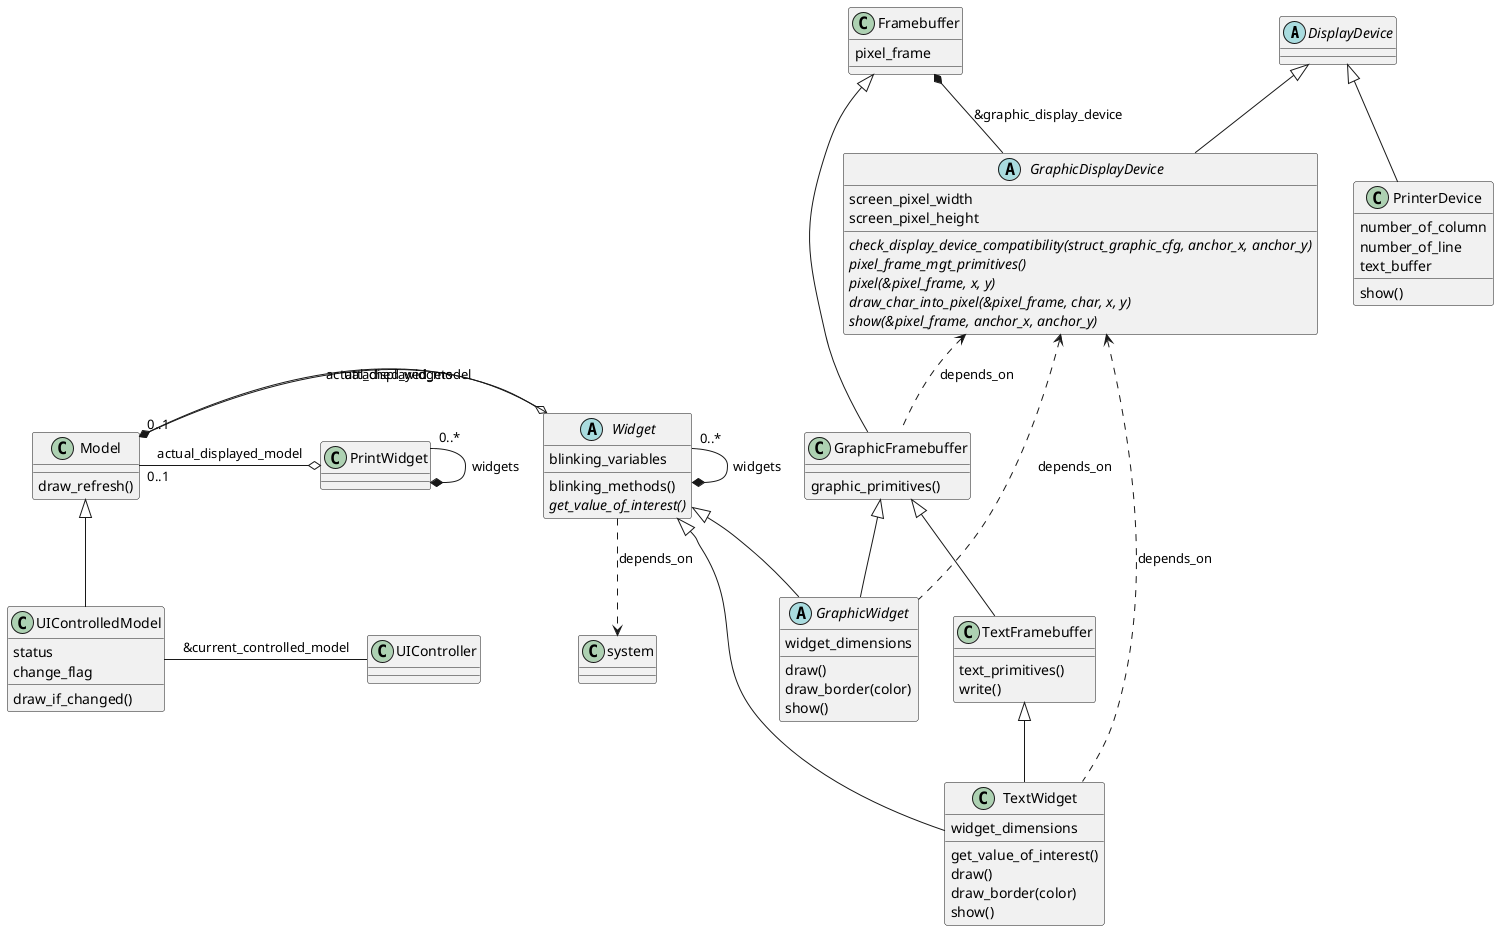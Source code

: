 @startuml dependencies

abstract class DisplayDevice {
    }

abstract class GraphicDisplayDevice {
    screen_pixel_width
    screen_pixel_height
    {abstract} check_display_device_compatibility(struct_graphic_cfg, anchor_x, anchor_y)
    {abstract} pixel_frame_mgt_primitives()
    {abstract} pixel(&pixel_frame, x, y)
    {abstract} draw_char_into_pixel(&pixel_frame, char, x, y)
    {abstract} show(&pixel_frame, anchor_x, anchor_y)
    }
DisplayDevice <|-- GraphicDisplayDevice

class PrinterDevice {
    number_of_column
    number_of_line
    text_buffer
    show()
    }
DisplayDevice <|-- PrinterDevice

class Framebuffer {
    pixel_frame
    }
Framebuffer *-- GraphicDisplayDevice : &graphic_display_device

class GraphicFramebuffer{
    graphic_primitives()
    }
Framebuffer <|-- GraphicFramebuffer
GraphicDisplayDevice <.. GraphicFramebuffer : depends_on

class TextFramebuffer{
    text_primitives()
    write()
    }
GraphicFramebuffer <|-- TextFramebuffer


abstract class Widget {
    blinking_variables
    blinking_methods()
    {abstract} get_value_of_interest()
    }
Model "0..1" -o Widget : actual_displayed_model
Widget "0..*" -* Widget : widgets

class system
Widget ..> system : depends_on

abstract class GraphicWidget{
    widget_dimensions
    draw()
    draw_border(color)
    show()
    }
Widget <|-- GraphicWidget
GraphicFramebuffer <|-- GraphicWidget
GraphicDisplayDevice <.. GraphicWidget : depends_on

class TextWidget{
    widget_dimensions
    get_value_of_interest()
    draw()
    draw_border(color)
    show()
    }
Widget <|-- TextWidget
TextFramebuffer <|-- TextWidget
GraphicDisplayDevice <.. TextWidget : depends_on

class PrintWidget{
    }
Model "0..1" -o PrintWidget : actual_displayed_model
PrintWidget "0..*" -* PrintWidget : widgets

class Model{
    draw_refresh()
}
Widget -* Model : attached_widgets

class UIControlledModel{
    status
    change_flag
    draw_if_changed()
}
Model <|-- UIControlledModel

class UIController{

}
UIControlledModel - UIController : &current_controlled_model
@enduml